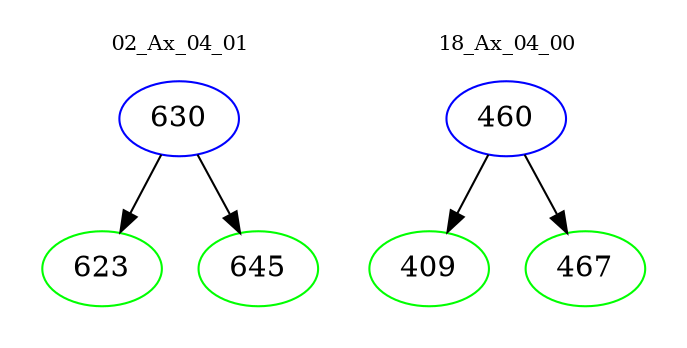 digraph{
subgraph cluster_0 {
color = white
label = "02_Ax_04_01";
fontsize=10;
T0_630 [label="630", color="blue"]
T0_630 -> T0_623 [color="black"]
T0_623 [label="623", color="green"]
T0_630 -> T0_645 [color="black"]
T0_645 [label="645", color="green"]
}
subgraph cluster_1 {
color = white
label = "18_Ax_04_00";
fontsize=10;
T1_460 [label="460", color="blue"]
T1_460 -> T1_409 [color="black"]
T1_409 [label="409", color="green"]
T1_460 -> T1_467 [color="black"]
T1_467 [label="467", color="green"]
}
}
